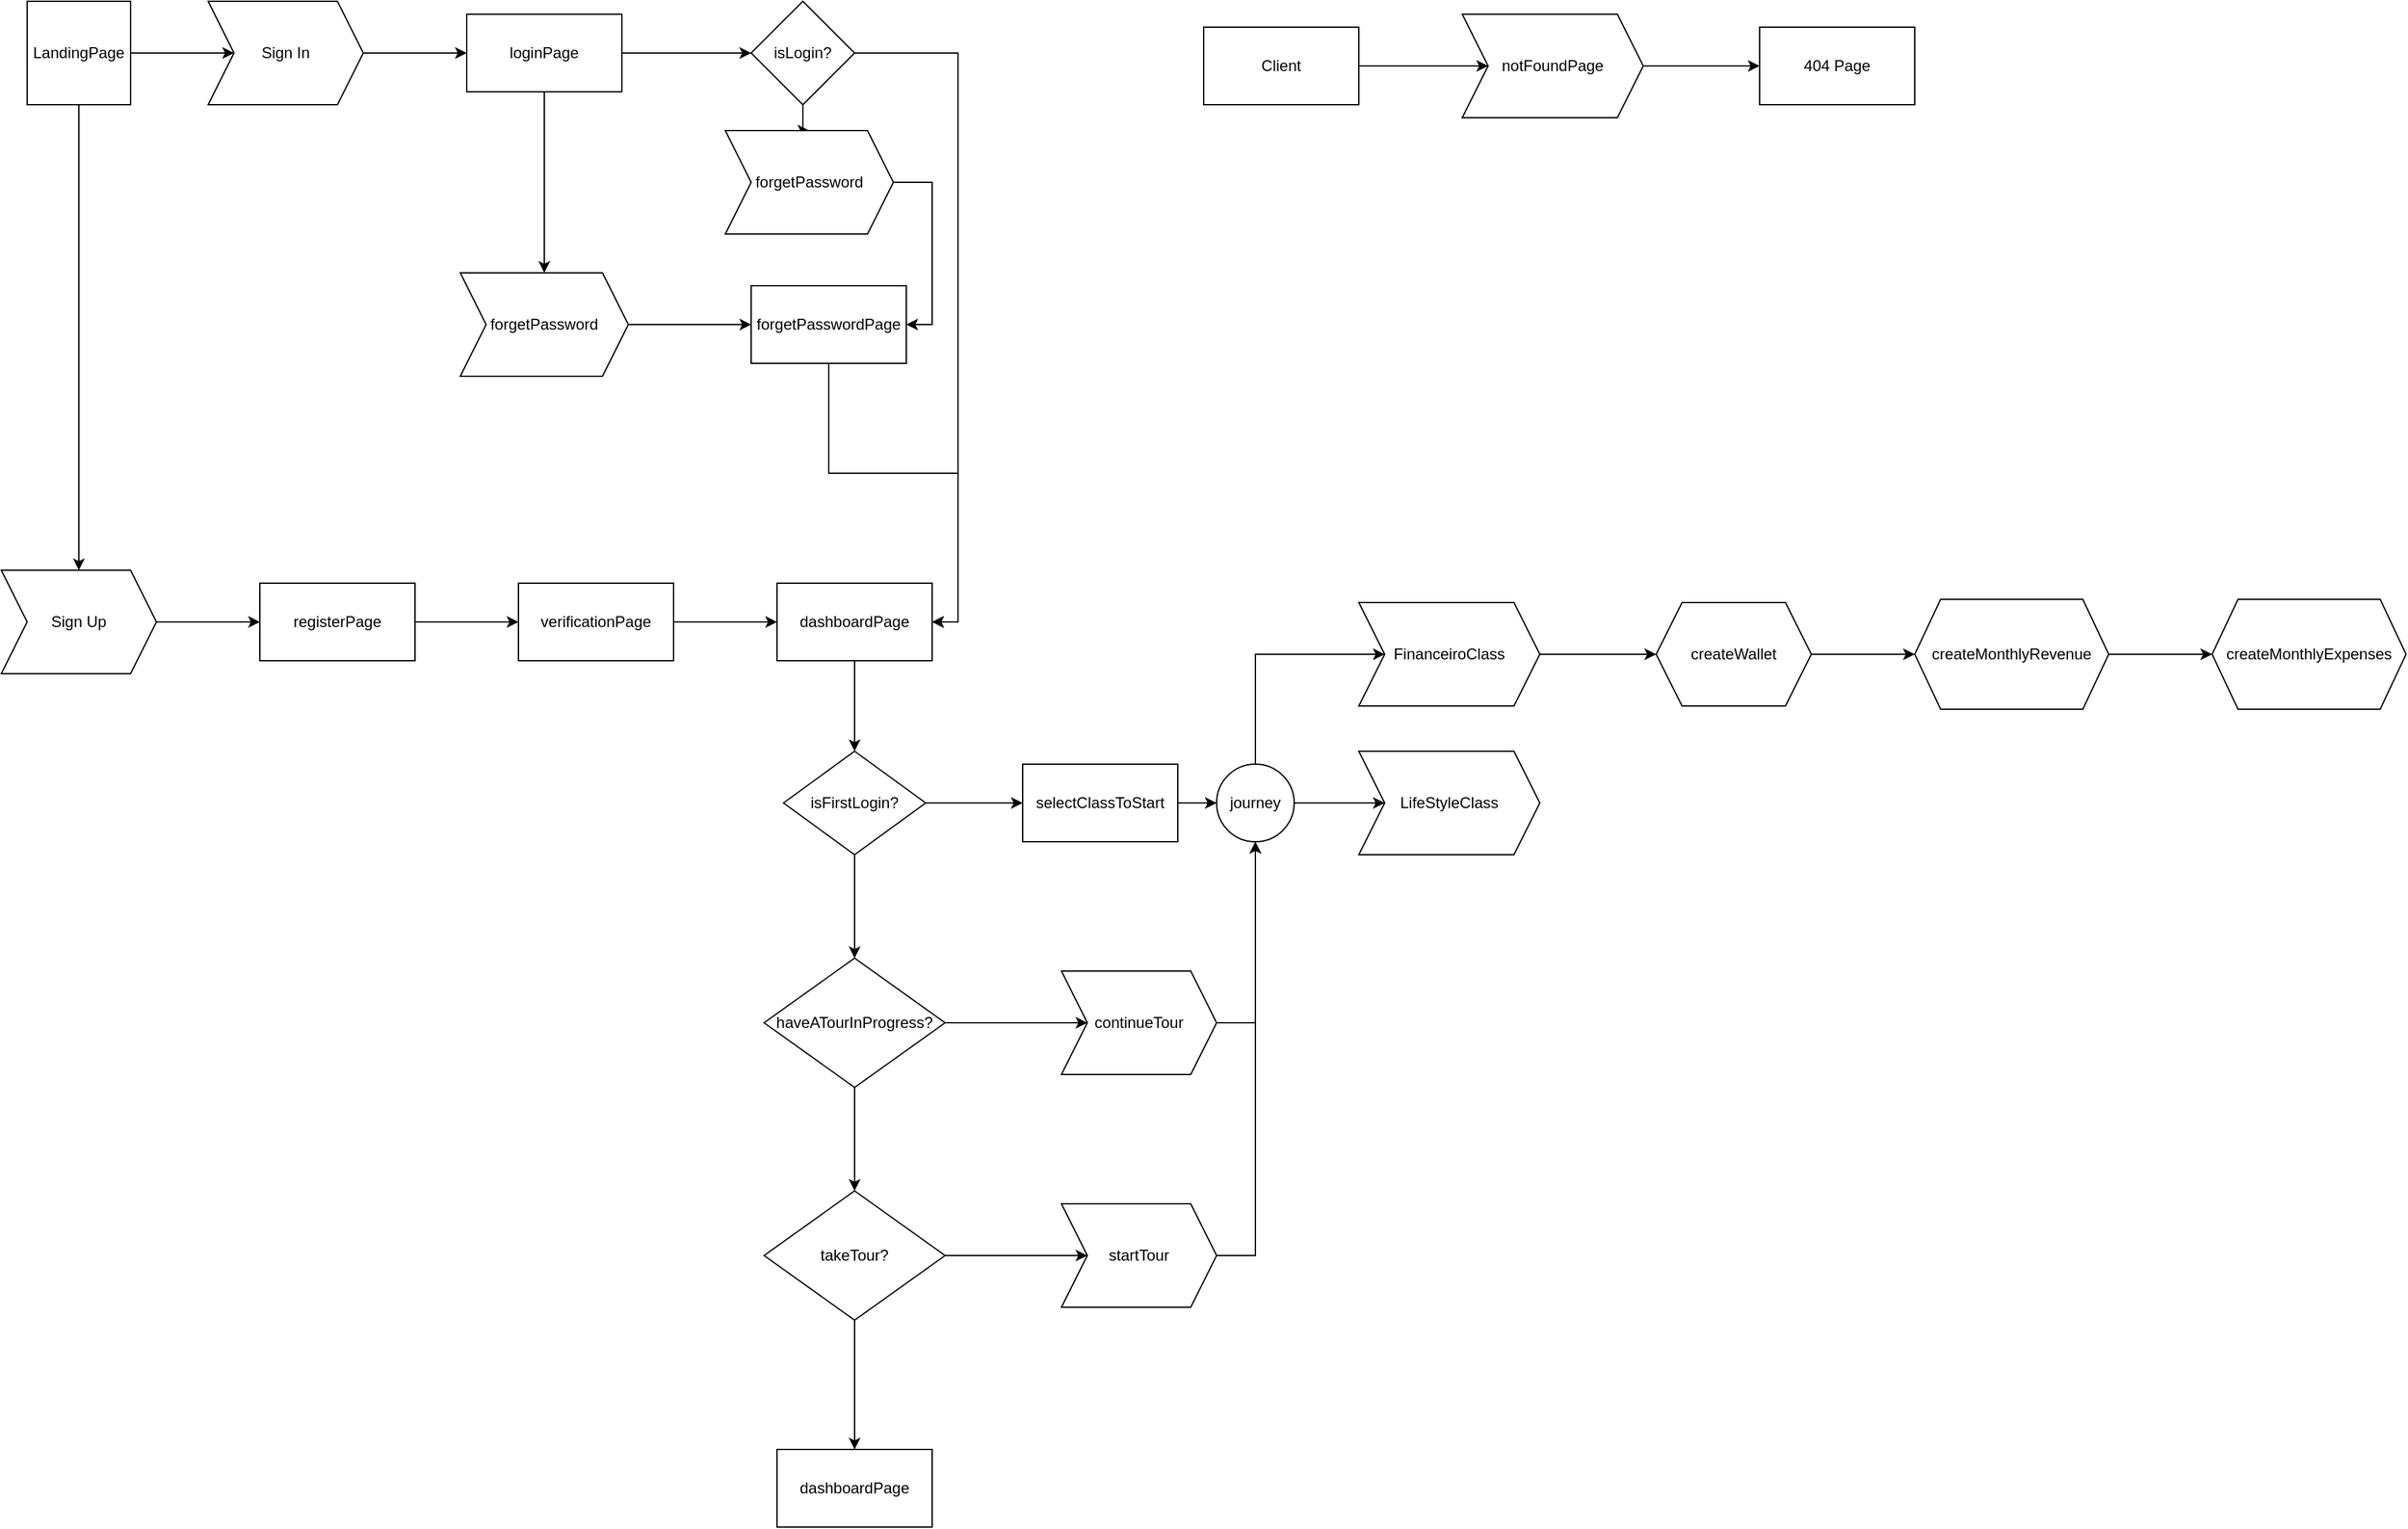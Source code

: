 <mxfile version="18.0.0" type="github">
  <diagram id="iAbyK8pKXisrJIql5Mq7" name="Page-1">
    <mxGraphModel dx="1990" dy="712" grid="1" gridSize="10" guides="1" tooltips="1" connect="1" arrows="1" fold="1" page="1" pageScale="1" pageWidth="827" pageHeight="1169" math="0" shadow="0">
      <root>
        <mxCell id="0" />
        <mxCell id="1" parent="0" />
        <mxCell id="l1szmI_GFWI639Pi0zfL-3" value="" style="edgeStyle=orthogonalEdgeStyle;rounded=0;orthogonalLoop=1;jettySize=auto;html=1;" edge="1" parent="1" source="l1szmI_GFWI639Pi0zfL-1" target="l1szmI_GFWI639Pi0zfL-2">
          <mxGeometry relative="1" as="geometry" />
        </mxCell>
        <mxCell id="l1szmI_GFWI639Pi0zfL-5" value="" style="edgeStyle=orthogonalEdgeStyle;rounded=0;orthogonalLoop=1;jettySize=auto;html=1;" edge="1" parent="1" source="l1szmI_GFWI639Pi0zfL-1" target="l1szmI_GFWI639Pi0zfL-4">
          <mxGeometry relative="1" as="geometry" />
        </mxCell>
        <mxCell id="l1szmI_GFWI639Pi0zfL-1" value="LandingPage" style="whiteSpace=wrap;html=1;aspect=fixed;" vertex="1" parent="1">
          <mxGeometry x="40" y="40" width="80" height="80" as="geometry" />
        </mxCell>
        <mxCell id="l1szmI_GFWI639Pi0zfL-13" value="" style="edgeStyle=orthogonalEdgeStyle;rounded=0;orthogonalLoop=1;jettySize=auto;html=1;" edge="1" parent="1" source="l1szmI_GFWI639Pi0zfL-2" target="l1szmI_GFWI639Pi0zfL-12">
          <mxGeometry relative="1" as="geometry" />
        </mxCell>
        <mxCell id="l1szmI_GFWI639Pi0zfL-2" value="Sign In" style="shape=step;perimeter=stepPerimeter;whiteSpace=wrap;html=1;fixedSize=1;" vertex="1" parent="1">
          <mxGeometry x="180" y="40" width="120" height="80" as="geometry" />
        </mxCell>
        <mxCell id="l1szmI_GFWI639Pi0zfL-7" value="" style="edgeStyle=orthogonalEdgeStyle;rounded=0;orthogonalLoop=1;jettySize=auto;html=1;" edge="1" parent="1" source="l1szmI_GFWI639Pi0zfL-4" target="l1szmI_GFWI639Pi0zfL-6">
          <mxGeometry relative="1" as="geometry" />
        </mxCell>
        <mxCell id="l1szmI_GFWI639Pi0zfL-4" value="Sign Up" style="shape=step;perimeter=stepPerimeter;whiteSpace=wrap;html=1;fixedSize=1;" vertex="1" parent="1">
          <mxGeometry x="20" y="480" width="120" height="80" as="geometry" />
        </mxCell>
        <mxCell id="l1szmI_GFWI639Pi0zfL-9" value="" style="edgeStyle=orthogonalEdgeStyle;rounded=0;orthogonalLoop=1;jettySize=auto;html=1;" edge="1" parent="1" source="l1szmI_GFWI639Pi0zfL-6" target="l1szmI_GFWI639Pi0zfL-8">
          <mxGeometry relative="1" as="geometry" />
        </mxCell>
        <mxCell id="l1szmI_GFWI639Pi0zfL-6" value="registerPage" style="whiteSpace=wrap;html=1;" vertex="1" parent="1">
          <mxGeometry x="220" y="490" width="120" height="60" as="geometry" />
        </mxCell>
        <mxCell id="l1szmI_GFWI639Pi0zfL-11" value="" style="edgeStyle=orthogonalEdgeStyle;rounded=0;orthogonalLoop=1;jettySize=auto;html=1;" edge="1" parent="1" source="l1szmI_GFWI639Pi0zfL-8" target="l1szmI_GFWI639Pi0zfL-10">
          <mxGeometry relative="1" as="geometry" />
        </mxCell>
        <mxCell id="l1szmI_GFWI639Pi0zfL-8" value="verificationPage" style="whiteSpace=wrap;html=1;" vertex="1" parent="1">
          <mxGeometry x="420" y="490" width="120" height="60" as="geometry" />
        </mxCell>
        <mxCell id="l1szmI_GFWI639Pi0zfL-27" value="" style="edgeStyle=orthogonalEdgeStyle;rounded=0;orthogonalLoop=1;jettySize=auto;html=1;" edge="1" parent="1" source="l1szmI_GFWI639Pi0zfL-10" target="l1szmI_GFWI639Pi0zfL-26">
          <mxGeometry relative="1" as="geometry" />
        </mxCell>
        <mxCell id="l1szmI_GFWI639Pi0zfL-10" value="dashboardPage" style="whiteSpace=wrap;html=1;" vertex="1" parent="1">
          <mxGeometry x="620" y="490" width="120" height="60" as="geometry" />
        </mxCell>
        <mxCell id="l1szmI_GFWI639Pi0zfL-16" value="" style="edgeStyle=orthogonalEdgeStyle;rounded=0;orthogonalLoop=1;jettySize=auto;html=1;" edge="1" parent="1" source="l1szmI_GFWI639Pi0zfL-12" target="l1szmI_GFWI639Pi0zfL-15">
          <mxGeometry relative="1" as="geometry" />
        </mxCell>
        <mxCell id="l1szmI_GFWI639Pi0zfL-19" value="" style="edgeStyle=orthogonalEdgeStyle;rounded=0;orthogonalLoop=1;jettySize=auto;html=1;" edge="1" parent="1" source="l1szmI_GFWI639Pi0zfL-12" target="l1szmI_GFWI639Pi0zfL-18">
          <mxGeometry relative="1" as="geometry" />
        </mxCell>
        <mxCell id="l1szmI_GFWI639Pi0zfL-12" value="loginPage" style="whiteSpace=wrap;html=1;" vertex="1" parent="1">
          <mxGeometry x="380" y="50" width="120" height="60" as="geometry" />
        </mxCell>
        <mxCell id="l1szmI_GFWI639Pi0zfL-17" style="edgeStyle=orthogonalEdgeStyle;rounded=0;orthogonalLoop=1;jettySize=auto;html=1;entryX=1;entryY=0.5;entryDx=0;entryDy=0;exitX=1;exitY=0.5;exitDx=0;exitDy=0;" edge="1" parent="1" source="l1szmI_GFWI639Pi0zfL-15" target="l1szmI_GFWI639Pi0zfL-10">
          <mxGeometry relative="1" as="geometry" />
        </mxCell>
        <mxCell id="l1szmI_GFWI639Pi0zfL-23" value="" style="edgeStyle=orthogonalEdgeStyle;rounded=0;orthogonalLoop=1;jettySize=auto;html=1;" edge="1" parent="1" source="l1szmI_GFWI639Pi0zfL-15" target="l1szmI_GFWI639Pi0zfL-22">
          <mxGeometry relative="1" as="geometry" />
        </mxCell>
        <mxCell id="l1szmI_GFWI639Pi0zfL-15" value="isLogin?" style="rhombus;whiteSpace=wrap;html=1;" vertex="1" parent="1">
          <mxGeometry x="600" y="40" width="80" height="80" as="geometry" />
        </mxCell>
        <mxCell id="l1szmI_GFWI639Pi0zfL-21" value="" style="edgeStyle=orthogonalEdgeStyle;rounded=0;orthogonalLoop=1;jettySize=auto;html=1;" edge="1" parent="1" source="l1szmI_GFWI639Pi0zfL-18" target="l1szmI_GFWI639Pi0zfL-20">
          <mxGeometry relative="1" as="geometry" />
        </mxCell>
        <mxCell id="l1szmI_GFWI639Pi0zfL-18" value="forgetPassword" style="shape=step;perimeter=stepPerimeter;whiteSpace=wrap;html=1;fixedSize=1;" vertex="1" parent="1">
          <mxGeometry x="375" y="250" width="130" height="80" as="geometry" />
        </mxCell>
        <mxCell id="l1szmI_GFWI639Pi0zfL-25" style="edgeStyle=orthogonalEdgeStyle;rounded=0;orthogonalLoop=1;jettySize=auto;html=1;entryX=1;entryY=0.5;entryDx=0;entryDy=0;" edge="1" parent="1" source="l1szmI_GFWI639Pi0zfL-20" target="l1szmI_GFWI639Pi0zfL-10">
          <mxGeometry relative="1" as="geometry" />
        </mxCell>
        <mxCell id="l1szmI_GFWI639Pi0zfL-20" value="forgetPasswordPage" style="whiteSpace=wrap;html=1;" vertex="1" parent="1">
          <mxGeometry x="600" y="260" width="120" height="60" as="geometry" />
        </mxCell>
        <mxCell id="l1szmI_GFWI639Pi0zfL-24" style="edgeStyle=orthogonalEdgeStyle;rounded=0;orthogonalLoop=1;jettySize=auto;html=1;entryX=1;entryY=0.5;entryDx=0;entryDy=0;exitX=1;exitY=0.5;exitDx=0;exitDy=0;" edge="1" parent="1" source="l1szmI_GFWI639Pi0zfL-22" target="l1szmI_GFWI639Pi0zfL-20">
          <mxGeometry relative="1" as="geometry" />
        </mxCell>
        <mxCell id="l1szmI_GFWI639Pi0zfL-22" value="&lt;span style=&quot;&quot;&gt;forgetPassword&lt;/span&gt;" style="shape=step;perimeter=stepPerimeter;whiteSpace=wrap;html=1;fixedSize=1;" vertex="1" parent="1">
          <mxGeometry x="580" y="140" width="130" height="80" as="geometry" />
        </mxCell>
        <mxCell id="l1szmI_GFWI639Pi0zfL-29" value="" style="edgeStyle=orthogonalEdgeStyle;rounded=0;orthogonalLoop=1;jettySize=auto;html=1;" edge="1" parent="1" source="l1szmI_GFWI639Pi0zfL-26" target="l1szmI_GFWI639Pi0zfL-28">
          <mxGeometry relative="1" as="geometry" />
        </mxCell>
        <mxCell id="l1szmI_GFWI639Pi0zfL-31" value="" style="edgeStyle=orthogonalEdgeStyle;rounded=0;orthogonalLoop=1;jettySize=auto;html=1;" edge="1" parent="1" source="l1szmI_GFWI639Pi0zfL-26" target="l1szmI_GFWI639Pi0zfL-30">
          <mxGeometry relative="1" as="geometry" />
        </mxCell>
        <mxCell id="l1szmI_GFWI639Pi0zfL-26" value="isFirstLogin?" style="rhombus;whiteSpace=wrap;html=1;" vertex="1" parent="1">
          <mxGeometry x="625" y="620" width="110" height="80" as="geometry" />
        </mxCell>
        <mxCell id="l1szmI_GFWI639Pi0zfL-43" value="" style="edgeStyle=orthogonalEdgeStyle;rounded=0;orthogonalLoop=1;jettySize=auto;html=1;startArrow=none;" edge="1" parent="1" source="l1szmI_GFWI639Pi0zfL-46" target="l1szmI_GFWI639Pi0zfL-42">
          <mxGeometry relative="1" as="geometry" />
        </mxCell>
        <mxCell id="l1szmI_GFWI639Pi0zfL-44" style="edgeStyle=orthogonalEdgeStyle;rounded=0;orthogonalLoop=1;jettySize=auto;html=1;entryX=0;entryY=0.5;entryDx=0;entryDy=0;exitX=0.5;exitY=0;exitDx=0;exitDy=0;" edge="1" parent="1" source="l1szmI_GFWI639Pi0zfL-46" target="l1szmI_GFWI639Pi0zfL-40">
          <mxGeometry relative="1" as="geometry">
            <mxPoint x="1260" y="950" as="sourcePoint" />
            <Array as="points">
              <mxPoint x="990" y="545" />
            </Array>
          </mxGeometry>
        </mxCell>
        <mxCell id="l1szmI_GFWI639Pi0zfL-47" value="" style="edgeStyle=orthogonalEdgeStyle;rounded=0;orthogonalLoop=1;jettySize=auto;html=1;" edge="1" parent="1" source="l1szmI_GFWI639Pi0zfL-28" target="l1szmI_GFWI639Pi0zfL-46">
          <mxGeometry relative="1" as="geometry" />
        </mxCell>
        <mxCell id="l1szmI_GFWI639Pi0zfL-28" value="selectClassToStart" style="whiteSpace=wrap;html=1;" vertex="1" parent="1">
          <mxGeometry x="810" y="630" width="120" height="60" as="geometry" />
        </mxCell>
        <mxCell id="l1szmI_GFWI639Pi0zfL-33" value="" style="edgeStyle=orthogonalEdgeStyle;rounded=0;orthogonalLoop=1;jettySize=auto;html=1;" edge="1" parent="1" source="l1szmI_GFWI639Pi0zfL-30" target="l1szmI_GFWI639Pi0zfL-32">
          <mxGeometry relative="1" as="geometry" />
        </mxCell>
        <mxCell id="l1szmI_GFWI639Pi0zfL-35" value="" style="edgeStyle=orthogonalEdgeStyle;rounded=0;orthogonalLoop=1;jettySize=auto;html=1;" edge="1" parent="1" source="l1szmI_GFWI639Pi0zfL-30" target="l1szmI_GFWI639Pi0zfL-34">
          <mxGeometry relative="1" as="geometry" />
        </mxCell>
        <mxCell id="l1szmI_GFWI639Pi0zfL-30" value="haveATourInProgress?" style="rhombus;whiteSpace=wrap;html=1;" vertex="1" parent="1">
          <mxGeometry x="610" y="780" width="140" height="100" as="geometry" />
        </mxCell>
        <mxCell id="l1szmI_GFWI639Pi0zfL-49" style="edgeStyle=orthogonalEdgeStyle;rounded=0;orthogonalLoop=1;jettySize=auto;html=1;exitX=1;exitY=0.5;exitDx=0;exitDy=0;entryX=0.5;entryY=1;entryDx=0;entryDy=0;" edge="1" parent="1" source="l1szmI_GFWI639Pi0zfL-32" target="l1szmI_GFWI639Pi0zfL-46">
          <mxGeometry relative="1" as="geometry" />
        </mxCell>
        <mxCell id="l1szmI_GFWI639Pi0zfL-32" value="continueTour" style="shape=step;perimeter=stepPerimeter;whiteSpace=wrap;html=1;fixedSize=1;" vertex="1" parent="1">
          <mxGeometry x="840" y="790" width="120" height="80" as="geometry" />
        </mxCell>
        <mxCell id="l1szmI_GFWI639Pi0zfL-37" value="" style="edgeStyle=orthogonalEdgeStyle;rounded=0;orthogonalLoop=1;jettySize=auto;html=1;" edge="1" parent="1" source="l1szmI_GFWI639Pi0zfL-34" target="l1szmI_GFWI639Pi0zfL-36">
          <mxGeometry relative="1" as="geometry" />
        </mxCell>
        <mxCell id="l1szmI_GFWI639Pi0zfL-39" value="" style="edgeStyle=orthogonalEdgeStyle;rounded=0;orthogonalLoop=1;jettySize=auto;html=1;" edge="1" parent="1" source="l1szmI_GFWI639Pi0zfL-34" target="l1szmI_GFWI639Pi0zfL-38">
          <mxGeometry relative="1" as="geometry" />
        </mxCell>
        <mxCell id="l1szmI_GFWI639Pi0zfL-34" value="takeTour?" style="rhombus;whiteSpace=wrap;html=1;" vertex="1" parent="1">
          <mxGeometry x="610" y="960" width="140" height="100" as="geometry" />
        </mxCell>
        <mxCell id="l1szmI_GFWI639Pi0zfL-50" style="edgeStyle=orthogonalEdgeStyle;rounded=0;orthogonalLoop=1;jettySize=auto;html=1;exitX=1;exitY=0.5;exitDx=0;exitDy=0;entryX=0.5;entryY=1;entryDx=0;entryDy=0;" edge="1" parent="1" source="l1szmI_GFWI639Pi0zfL-36" target="l1szmI_GFWI639Pi0zfL-46">
          <mxGeometry relative="1" as="geometry" />
        </mxCell>
        <mxCell id="l1szmI_GFWI639Pi0zfL-36" value="startTour" style="shape=step;perimeter=stepPerimeter;whiteSpace=wrap;html=1;fixedSize=1;" vertex="1" parent="1">
          <mxGeometry x="840" y="970" width="120" height="80" as="geometry" />
        </mxCell>
        <mxCell id="l1szmI_GFWI639Pi0zfL-38" value="dashboardPage" style="whiteSpace=wrap;html=1;" vertex="1" parent="1">
          <mxGeometry x="620" y="1160" width="120" height="60" as="geometry" />
        </mxCell>
        <mxCell id="l1szmI_GFWI639Pi0zfL-57" value="" style="edgeStyle=orthogonalEdgeStyle;rounded=0;orthogonalLoop=1;jettySize=auto;html=1;" edge="1" parent="1" source="l1szmI_GFWI639Pi0zfL-40" target="l1szmI_GFWI639Pi0zfL-56">
          <mxGeometry relative="1" as="geometry" />
        </mxCell>
        <mxCell id="l1szmI_GFWI639Pi0zfL-40" value="FinanceiroClass" style="shape=step;perimeter=stepPerimeter;whiteSpace=wrap;html=1;fixedSize=1;" vertex="1" parent="1">
          <mxGeometry x="1070" y="505" width="140" height="80" as="geometry" />
        </mxCell>
        <mxCell id="l1szmI_GFWI639Pi0zfL-42" value="LifeStyleClass" style="shape=step;perimeter=stepPerimeter;whiteSpace=wrap;html=1;fixedSize=1;" vertex="1" parent="1">
          <mxGeometry x="1070" y="620" width="140" height="80" as="geometry" />
        </mxCell>
        <mxCell id="l1szmI_GFWI639Pi0zfL-46" value="journey" style="ellipse;whiteSpace=wrap;html=1;" vertex="1" parent="1">
          <mxGeometry x="960" y="630" width="60" height="60" as="geometry" />
        </mxCell>
        <mxCell id="l1szmI_GFWI639Pi0zfL-48" value="" style="edgeStyle=orthogonalEdgeStyle;rounded=0;orthogonalLoop=1;jettySize=auto;html=1;endArrow=none;" edge="1" parent="1" source="l1szmI_GFWI639Pi0zfL-28" target="l1szmI_GFWI639Pi0zfL-46">
          <mxGeometry relative="1" as="geometry">
            <mxPoint x="930" y="660" as="sourcePoint" />
            <mxPoint x="1090" y="660" as="targetPoint" />
          </mxGeometry>
        </mxCell>
        <mxCell id="l1szmI_GFWI639Pi0zfL-53" value="" style="edgeStyle=orthogonalEdgeStyle;rounded=0;orthogonalLoop=1;jettySize=auto;html=1;" edge="1" parent="1" source="l1szmI_GFWI639Pi0zfL-51" target="l1szmI_GFWI639Pi0zfL-52">
          <mxGeometry relative="1" as="geometry" />
        </mxCell>
        <mxCell id="l1szmI_GFWI639Pi0zfL-51" value="Client" style="whiteSpace=wrap;html=1;" vertex="1" parent="1">
          <mxGeometry x="950" y="60" width="120" height="60" as="geometry" />
        </mxCell>
        <mxCell id="l1szmI_GFWI639Pi0zfL-55" value="" style="edgeStyle=orthogonalEdgeStyle;rounded=0;orthogonalLoop=1;jettySize=auto;html=1;" edge="1" parent="1" source="l1szmI_GFWI639Pi0zfL-52" target="l1szmI_GFWI639Pi0zfL-54">
          <mxGeometry relative="1" as="geometry" />
        </mxCell>
        <mxCell id="l1szmI_GFWI639Pi0zfL-52" value="notFoundPage" style="shape=step;perimeter=stepPerimeter;whiteSpace=wrap;html=1;fixedSize=1;" vertex="1" parent="1">
          <mxGeometry x="1150" y="50" width="140" height="80" as="geometry" />
        </mxCell>
        <mxCell id="l1szmI_GFWI639Pi0zfL-54" value="404 Page" style="whiteSpace=wrap;html=1;" vertex="1" parent="1">
          <mxGeometry x="1380" y="60" width="120" height="60" as="geometry" />
        </mxCell>
        <mxCell id="l1szmI_GFWI639Pi0zfL-59" value="" style="edgeStyle=orthogonalEdgeStyle;rounded=0;orthogonalLoop=1;jettySize=auto;html=1;" edge="1" parent="1" source="l1szmI_GFWI639Pi0zfL-56" target="l1szmI_GFWI639Pi0zfL-58">
          <mxGeometry relative="1" as="geometry" />
        </mxCell>
        <mxCell id="l1szmI_GFWI639Pi0zfL-56" value="createWallet" style="shape=hexagon;perimeter=hexagonPerimeter2;whiteSpace=wrap;html=1;fixedSize=1;" vertex="1" parent="1">
          <mxGeometry x="1300" y="505" width="120" height="80" as="geometry" />
        </mxCell>
        <mxCell id="l1szmI_GFWI639Pi0zfL-61" value="" style="edgeStyle=orthogonalEdgeStyle;rounded=0;orthogonalLoop=1;jettySize=auto;html=1;" edge="1" parent="1" source="l1szmI_GFWI639Pi0zfL-58" target="l1szmI_GFWI639Pi0zfL-60">
          <mxGeometry relative="1" as="geometry" />
        </mxCell>
        <mxCell id="l1szmI_GFWI639Pi0zfL-58" value="createMonthlyRevenue" style="shape=hexagon;perimeter=hexagonPerimeter2;whiteSpace=wrap;html=1;fixedSize=1;" vertex="1" parent="1">
          <mxGeometry x="1500" y="502.5" width="150" height="85" as="geometry" />
        </mxCell>
        <mxCell id="l1szmI_GFWI639Pi0zfL-60" value="createMonthlyExpenses" style="shape=hexagon;perimeter=hexagonPerimeter2;whiteSpace=wrap;html=1;fixedSize=1;" vertex="1" parent="1">
          <mxGeometry x="1730" y="502.5" width="150" height="85" as="geometry" />
        </mxCell>
      </root>
    </mxGraphModel>
  </diagram>
</mxfile>
